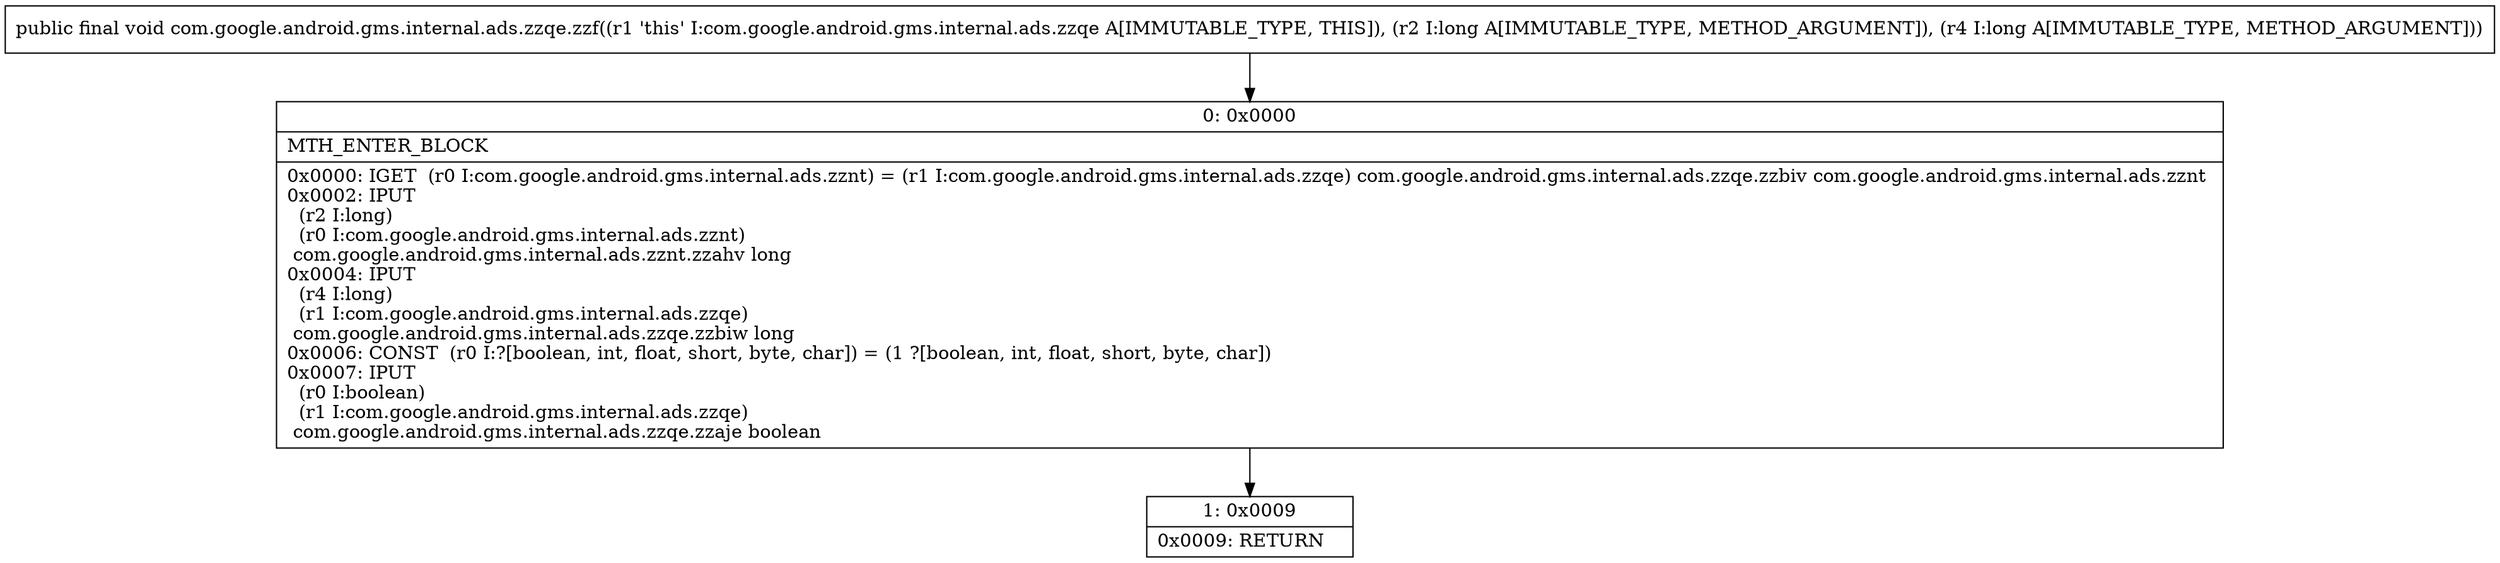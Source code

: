digraph "CFG forcom.google.android.gms.internal.ads.zzqe.zzf(JJ)V" {
Node_0 [shape=record,label="{0\:\ 0x0000|MTH_ENTER_BLOCK\l|0x0000: IGET  (r0 I:com.google.android.gms.internal.ads.zznt) = (r1 I:com.google.android.gms.internal.ads.zzqe) com.google.android.gms.internal.ads.zzqe.zzbiv com.google.android.gms.internal.ads.zznt \l0x0002: IPUT  \l  (r2 I:long)\l  (r0 I:com.google.android.gms.internal.ads.zznt)\l com.google.android.gms.internal.ads.zznt.zzahv long \l0x0004: IPUT  \l  (r4 I:long)\l  (r1 I:com.google.android.gms.internal.ads.zzqe)\l com.google.android.gms.internal.ads.zzqe.zzbiw long \l0x0006: CONST  (r0 I:?[boolean, int, float, short, byte, char]) = (1 ?[boolean, int, float, short, byte, char]) \l0x0007: IPUT  \l  (r0 I:boolean)\l  (r1 I:com.google.android.gms.internal.ads.zzqe)\l com.google.android.gms.internal.ads.zzqe.zzaje boolean \l}"];
Node_1 [shape=record,label="{1\:\ 0x0009|0x0009: RETURN   \l}"];
MethodNode[shape=record,label="{public final void com.google.android.gms.internal.ads.zzqe.zzf((r1 'this' I:com.google.android.gms.internal.ads.zzqe A[IMMUTABLE_TYPE, THIS]), (r2 I:long A[IMMUTABLE_TYPE, METHOD_ARGUMENT]), (r4 I:long A[IMMUTABLE_TYPE, METHOD_ARGUMENT])) }"];
MethodNode -> Node_0;
Node_0 -> Node_1;
}

